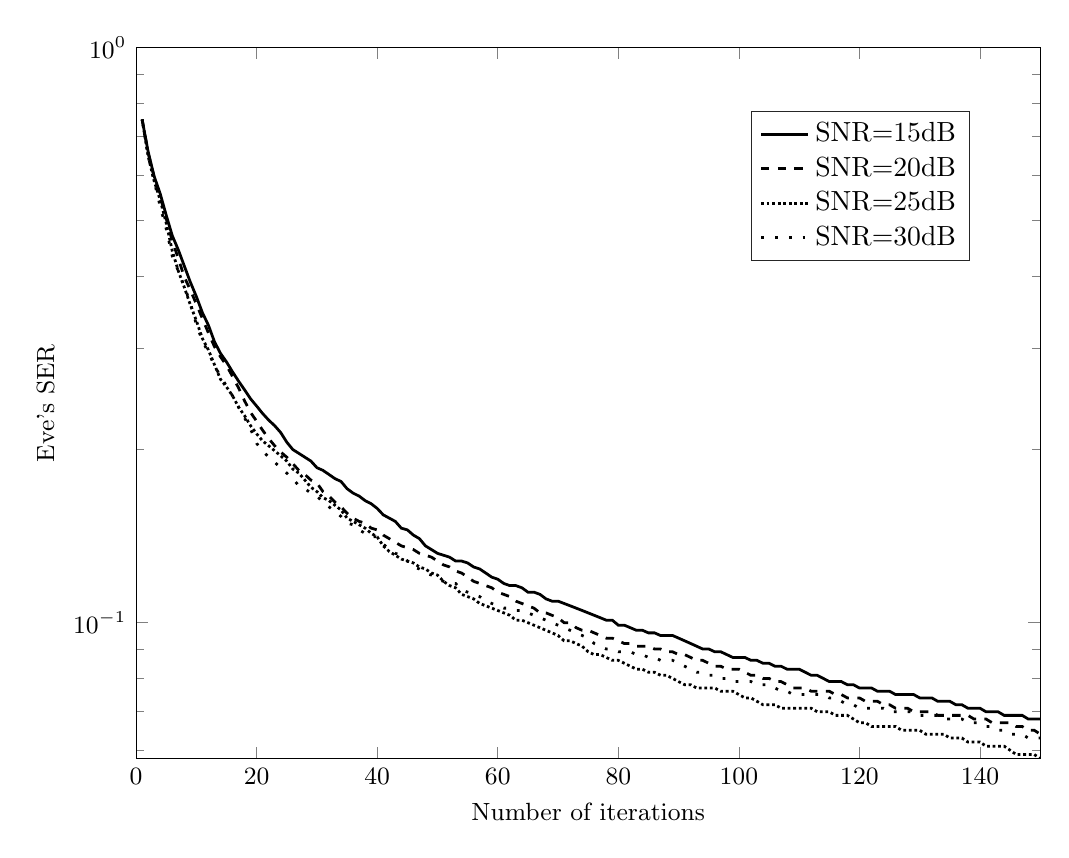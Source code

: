 % This file was created by matlab2tikz.
% Minimal pgfplots version: 1.3
%
%The latest updates can be retrieved from
%  http://www.mathworks.com/matlabcentral/fileexchange/22022-matlab2tikz
%where you can also make suggestions and rate matlab2tikz.
%
\begin{tikzpicture}

\begin{axis}[%
width=4.521in,
height=3.556in,
at={(0.758in,0.491in)},
scale only axis,
xmin=0,
xmax=150,
xlabel={Number of iterations},
ymode=log,
ymin=0.058,
ymax=1,
yminorticks=true,
ylabel={Eve's SER},
label style={font=\small},
tick label style={font=\small},
legend style={at={(0.68,0.7)},anchor=south west,legend cell align=left,align=left,draw=white!15!black}
]

\addplot [color=black,solid,line width=1.0pt]
  table[row sep=crcr]{%
1	0.75\\
2	0.659\\
3	0.597\\
4	0.557\\
5	0.511\\
6	0.471\\
7	0.445\\
8	0.417\\
9	0.391\\
10	0.369\\
11	0.346\\
12	0.329\\
13	0.308\\
14	0.294\\
15	0.284\\
16	0.273\\
17	0.263\\
18	0.254\\
19	0.245\\
20	0.238\\
21	0.231\\
22	0.225\\
23	0.22\\
24	0.214\\
25	0.206\\
26	0.2\\
27	0.197\\
28	0.194\\
29	0.191\\
30	0.186\\
31	0.184\\
32	0.181\\
33	0.178\\
34	0.176\\
35	0.171\\
36	0.168\\
37	0.166\\
38	0.163\\
39	0.161\\
40	0.158\\
41	0.154\\
42	0.152\\
43	0.15\\
44	0.146\\
45	0.145\\
46	0.142\\
47	0.14\\
48	0.136\\
49	0.134\\
50	0.132\\
51	0.131\\
52	0.13\\
53	0.128\\
54	0.128\\
55	0.127\\
56	0.125\\
57	0.124\\
58	0.122\\
59	0.12\\
60	0.119\\
61	0.117\\
62	0.116\\
63	0.116\\
64	0.115\\
65	0.113\\
66	0.113\\
67	0.112\\
68	0.11\\
69	0.109\\
70	0.109\\
71	0.108\\
72	0.107\\
73	0.106\\
74	0.105\\
75	0.104\\
76	0.103\\
77	0.102\\
78	0.101\\
79	0.101\\
80	0.099\\
81	0.099\\
82	0.098\\
83	0.097\\
84	0.097\\
85	0.096\\
86	0.096\\
87	0.095\\
88	0.095\\
89	0.095\\
90	0.094\\
91	0.093\\
92	0.092\\
93	0.091\\
94	0.09\\
95	0.09\\
96	0.089\\
97	0.089\\
98	0.088\\
99	0.087\\
100	0.087\\
101	0.087\\
102	0.086\\
103	0.086\\
104	0.085\\
105	0.085\\
106	0.084\\
107	0.084\\
108	0.083\\
109	0.083\\
110	0.083\\
111	0.082\\
112	0.081\\
113	0.081\\
114	0.08\\
115	0.079\\
116	0.079\\
117	0.079\\
118	0.078\\
119	0.078\\
120	0.077\\
121	0.077\\
122	0.077\\
123	0.076\\
124	0.076\\
125	0.076\\
126	0.075\\
127	0.075\\
128	0.075\\
129	0.075\\
130	0.074\\
131	0.074\\
132	0.074\\
133	0.073\\
134	0.073\\
135	0.073\\
136	0.072\\
137	0.072\\
138	0.071\\
139	0.071\\
140	0.071\\
141	0.07\\
142	0.07\\
143	0.07\\
144	0.069\\
145	0.069\\
146	0.069\\
147	0.069\\
148	0.068\\
149	0.068\\
150	0.068\\
};
\addlegendentry{SNR=15dB};

\addplot [color=black,dashed,line width=1.0pt]
  table[row sep=crcr]{%
1	0.75\\
2	0.656\\
3	0.595\\
4	0.551\\
5	0.504\\
6	0.461\\
7	0.43\\
8	0.399\\
9	0.379\\
10	0.358\\
11	0.338\\
12	0.319\\
13	0.302\\
14	0.29\\
15	0.28\\
16	0.268\\
17	0.256\\
18	0.243\\
19	0.232\\
20	0.224\\
21	0.216\\
22	0.209\\
23	0.203\\
24	0.198\\
25	0.194\\
26	0.189\\
27	0.184\\
28	0.181\\
29	0.177\\
30	0.175\\
31	0.169\\
32	0.166\\
33	0.162\\
34	0.159\\
35	0.155\\
36	0.152\\
37	0.15\\
38	0.149\\
39	0.146\\
40	0.145\\
41	0.142\\
42	0.14\\
43	0.138\\
44	0.136\\
45	0.135\\
46	0.134\\
47	0.132\\
48	0.131\\
49	0.13\\
50	0.128\\
51	0.126\\
52	0.125\\
53	0.123\\
54	0.122\\
55	0.12\\
56	0.118\\
57	0.117\\
58	0.116\\
59	0.115\\
60	0.113\\
61	0.112\\
62	0.111\\
63	0.109\\
64	0.108\\
65	0.107\\
66	0.106\\
67	0.104\\
68	0.104\\
69	0.103\\
70	0.102\\
71	0.1\\
72	0.1\\
73	0.098\\
74	0.097\\
75	0.097\\
76	0.096\\
77	0.095\\
78	0.094\\
79	0.094\\
80	0.093\\
81	0.092\\
82	0.092\\
83	0.091\\
84	0.091\\
85	0.091\\
86	0.09\\
87	0.09\\
88	0.089\\
89	0.089\\
90	0.088\\
91	0.088\\
92	0.087\\
93	0.086\\
94	0.086\\
95	0.085\\
96	0.084\\
97	0.084\\
98	0.083\\
99	0.083\\
100	0.083\\
101	0.082\\
102	0.081\\
103	0.081\\
104	0.08\\
105	0.08\\
106	0.079\\
107	0.079\\
108	0.078\\
109	0.077\\
110	0.077\\
111	0.077\\
112	0.076\\
113	0.076\\
114	0.076\\
115	0.076\\
116	0.075\\
117	0.075\\
118	0.074\\
119	0.074\\
120	0.074\\
121	0.073\\
122	0.073\\
123	0.073\\
124	0.072\\
125	0.072\\
126	0.071\\
127	0.071\\
128	0.071\\
129	0.07\\
130	0.07\\
131	0.07\\
132	0.07\\
133	0.069\\
134	0.069\\
135	0.069\\
136	0.069\\
137	0.069\\
138	0.069\\
139	0.068\\
140	0.068\\
141	0.068\\
142	0.067\\
143	0.067\\
144	0.067\\
145	0.067\\
146	0.066\\
147	0.066\\
148	0.065\\
149	0.065\\
150	0.064\\
};
\addlegendentry{SNR=20dB};

\addplot [color=black,densely dotted,line width=1.0pt]
  table[row sep=crcr]{%
1	0.75\\
2	0.647\\
3	0.586\\
4	0.543\\
5	0.495\\
6	0.443\\
7	0.409\\
8	0.383\\
9	0.357\\
10	0.335\\
11	0.312\\
12	0.298\\
13	0.281\\
14	0.265\\
15	0.257\\
16	0.248\\
17	0.237\\
18	0.229\\
19	0.22\\
20	0.213\\
21	0.207\\
22	0.203\\
23	0.199\\
24	0.195\\
25	0.191\\
26	0.185\\
27	0.182\\
28	0.177\\
29	0.172\\
30	0.169\\
31	0.165\\
32	0.163\\
33	0.16\\
34	0.157\\
35	0.152\\
36	0.15\\
37	0.148\\
38	0.146\\
39	0.143\\
40	0.141\\
41	0.136\\
42	0.133\\
43	0.131\\
44	0.129\\
45	0.128\\
46	0.127\\
47	0.125\\
48	0.124\\
49	0.122\\
50	0.121\\
51	0.118\\
52	0.116\\
53	0.115\\
54	0.112\\
55	0.111\\
56	0.11\\
57	0.108\\
58	0.107\\
59	0.106\\
60	0.105\\
61	0.104\\
62	0.103\\
63	0.101\\
64	0.101\\
65	0.1\\
66	0.099\\
67	0.098\\
68	0.097\\
69	0.096\\
70	0.095\\
71	0.093\\
72	0.093\\
73	0.092\\
74	0.091\\
75	0.089\\
76	0.088\\
77	0.088\\
78	0.087\\
79	0.086\\
80	0.086\\
81	0.085\\
82	0.084\\
83	0.083\\
84	0.083\\
85	0.082\\
86	0.082\\
87	0.081\\
88	0.081\\
89	0.08\\
90	0.079\\
91	0.078\\
92	0.078\\
93	0.077\\
94	0.077\\
95	0.077\\
96	0.077\\
97	0.076\\
98	0.076\\
99	0.076\\
100	0.075\\
101	0.074\\
102	0.074\\
103	0.073\\
104	0.072\\
105	0.072\\
106	0.072\\
107	0.071\\
108	0.071\\
109	0.071\\
110	0.071\\
111	0.071\\
112	0.071\\
113	0.07\\
114	0.07\\
115	0.07\\
116	0.069\\
117	0.069\\
118	0.069\\
119	0.068\\
120	0.067\\
121	0.067\\
122	0.066\\
123	0.066\\
124	0.066\\
125	0.066\\
126	0.066\\
127	0.065\\
128	0.065\\
129	0.065\\
130	0.065\\
131	0.064\\
132	0.064\\
133	0.064\\
134	0.064\\
135	0.063\\
136	0.063\\
137	0.063\\
138	0.062\\
139	0.062\\
140	0.062\\
141	0.061\\
142	0.061\\
143	0.061\\
144	0.061\\
145	0.06\\
146	0.059\\
147	0.059\\
148	0.059\\
149	0.059\\
150	0.058\\
};
\addlegendentry{SNR=25dB};

\addplot [color=black,loosely dotted,line width=1.0pt]
  table[row sep=crcr]{%
1	0.75\\
2	0.648\\
3	0.586\\
4	0.529\\
5	0.484\\
6	0.434\\
7	0.409\\
8	0.384\\
9	0.36\\
10	0.33\\
11	0.309\\
12	0.295\\
13	0.28\\
14	0.268\\
15	0.258\\
16	0.248\\
17	0.237\\
18	0.227\\
19	0.217\\
20	0.205\\
21	0.199\\
22	0.194\\
23	0.19\\
24	0.186\\
25	0.182\\
26	0.178\\
27	0.173\\
28	0.171\\
29	0.168\\
30	0.166\\
31	0.162\\
32	0.159\\
33	0.156\\
34	0.153\\
35	0.149\\
36	0.148\\
37	0.145\\
38	0.143\\
39	0.141\\
40	0.141\\
41	0.137\\
42	0.134\\
43	0.132\\
44	0.131\\
45	0.128\\
46	0.125\\
47	0.124\\
48	0.122\\
49	0.121\\
50	0.119\\
51	0.118\\
52	0.117\\
53	0.117\\
54	0.114\\
55	0.113\\
56	0.112\\
57	0.111\\
58	0.109\\
59	0.108\\
60	0.107\\
61	0.106\\
62	0.106\\
63	0.105\\
64	0.105\\
65	0.104\\
66	0.103\\
67	0.102\\
68	0.101\\
69	0.1\\
70	0.099\\
71	0.098\\
72	0.097\\
73	0.096\\
74	0.095\\
75	0.094\\
76	0.092\\
77	0.091\\
78	0.09\\
79	0.09\\
80	0.089\\
81	0.089\\
82	0.089\\
83	0.088\\
84	0.088\\
85	0.087\\
86	0.087\\
87	0.086\\
88	0.086\\
89	0.086\\
90	0.085\\
91	0.084\\
92	0.083\\
93	0.082\\
94	0.082\\
95	0.081\\
96	0.081\\
97	0.08\\
98	0.08\\
99	0.079\\
100	0.079\\
101	0.079\\
102	0.079\\
103	0.078\\
104	0.078\\
105	0.078\\
106	0.077\\
107	0.076\\
108	0.076\\
109	0.075\\
110	0.075\\
111	0.075\\
112	0.075\\
113	0.075\\
114	0.075\\
115	0.074\\
116	0.074\\
117	0.073\\
118	0.072\\
119	0.072\\
120	0.071\\
121	0.071\\
122	0.071\\
123	0.071\\
124	0.071\\
125	0.07\\
126	0.07\\
127	0.07\\
128	0.07\\
129	0.07\\
130	0.069\\
131	0.069\\
132	0.069\\
133	0.069\\
134	0.068\\
135	0.068\\
136	0.068\\
137	0.068\\
138	0.067\\
139	0.067\\
140	0.067\\
141	0.066\\
142	0.066\\
143	0.065\\
144	0.065\\
145	0.064\\
146	0.064\\
147	0.064\\
148	0.063\\
149	0.063\\
150	0.063\\
};
\addlegendentry{SNR=30dB};

\end{axis}
\end{tikzpicture}%